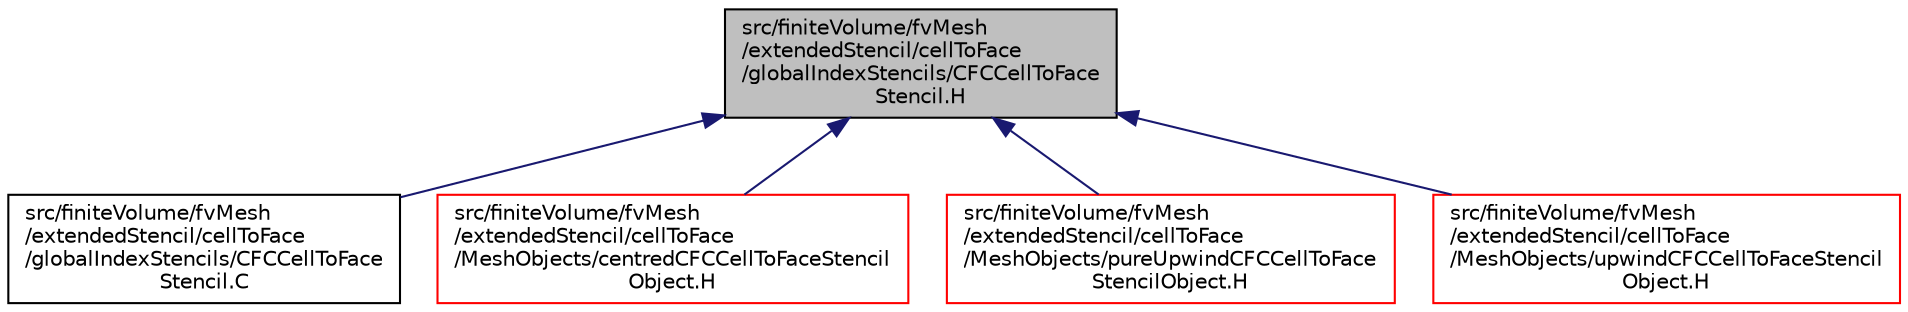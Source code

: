 digraph "src/finiteVolume/fvMesh/extendedStencil/cellToFace/globalIndexStencils/CFCCellToFaceStencil.H"
{
  bgcolor="transparent";
  edge [fontname="Helvetica",fontsize="10",labelfontname="Helvetica",labelfontsize="10"];
  node [fontname="Helvetica",fontsize="10",shape=record];
  Node1 [label="src/finiteVolume/fvMesh\l/extendedStencil/cellToFace\l/globalIndexStencils/CFCCellToFace\lStencil.H",height=0.2,width=0.4,color="black", fillcolor="grey75", style="filled", fontcolor="black"];
  Node1 -> Node2 [dir="back",color="midnightblue",fontsize="10",style="solid",fontname="Helvetica"];
  Node2 [label="src/finiteVolume/fvMesh\l/extendedStencil/cellToFace\l/globalIndexStencils/CFCCellToFace\lStencil.C",height=0.2,width=0.4,color="black",URL="$a05960.html"];
  Node1 -> Node3 [dir="back",color="midnightblue",fontsize="10",style="solid",fontname="Helvetica"];
  Node3 [label="src/finiteVolume/fvMesh\l/extendedStencil/cellToFace\l/MeshObjects/centredCFCCellToFaceStencil\lObject.H",height=0.2,width=0.4,color="red",URL="$a05969.html"];
  Node1 -> Node4 [dir="back",color="midnightblue",fontsize="10",style="solid",fontname="Helvetica"];
  Node4 [label="src/finiteVolume/fvMesh\l/extendedStencil/cellToFace\l/MeshObjects/pureUpwindCFCCellToFace\lStencilObject.H",height=0.2,width=0.4,color="red",URL="$a05975.html"];
  Node1 -> Node5 [dir="back",color="midnightblue",fontsize="10",style="solid",fontname="Helvetica"];
  Node5 [label="src/finiteVolume/fvMesh\l/extendedStencil/cellToFace\l/MeshObjects/upwindCFCCellToFaceStencil\lObject.H",height=0.2,width=0.4,color="red",URL="$a05979.html"];
}
